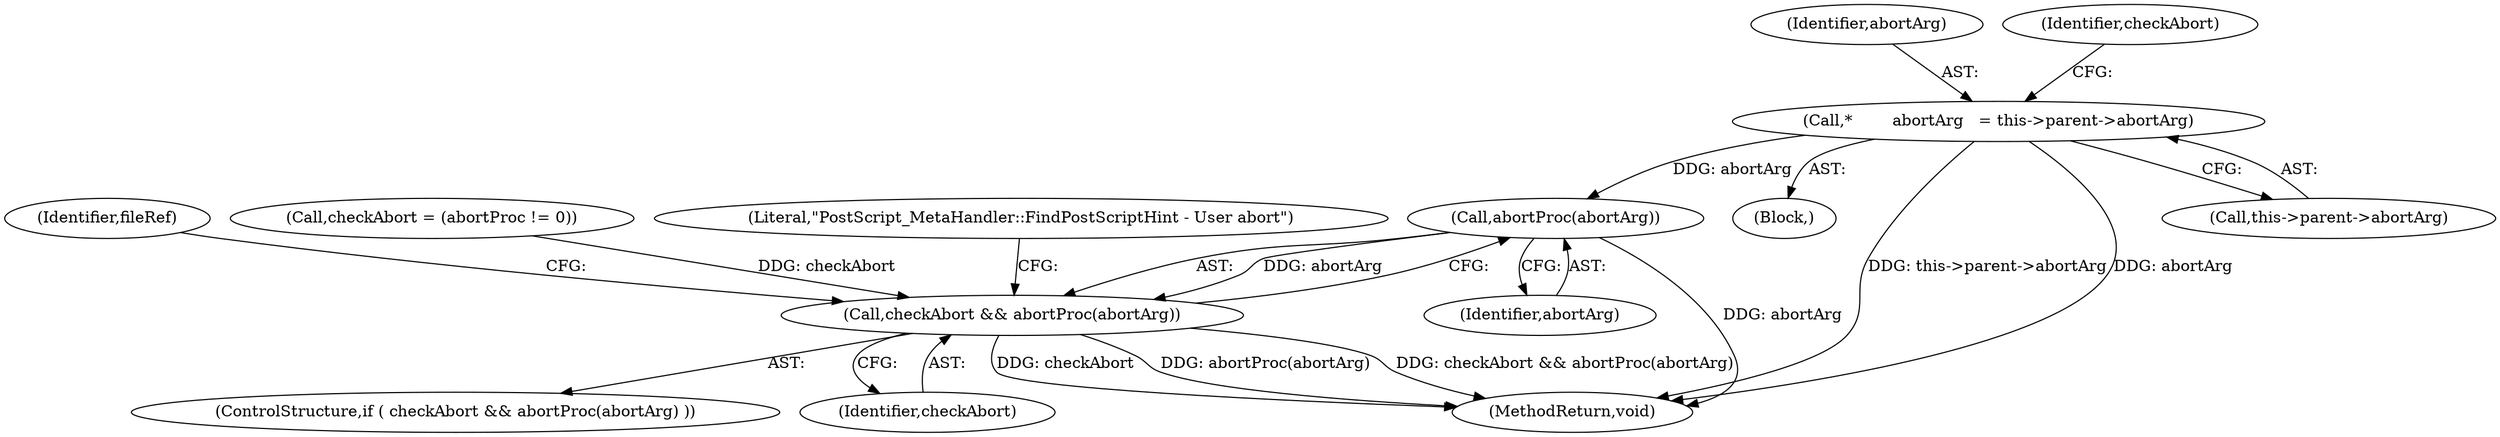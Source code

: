 digraph "0_exempi_baa4b8a02c1ffab9645d13f0bfb1c0d10d311a0c@pointer" {
"1000142" [label="(Call,*        abortArg   = this->parent->abortArg)"];
"1000393" [label="(Call,abortProc(abortArg))"];
"1000391" [label="(Call,checkAbort && abortProc(abortArg))"];
"1000402" [label="(Identifier,fileRef)"];
"1000150" [label="(Call,checkAbort = (abortProc != 0))"];
"1000143" [label="(Identifier,abortArg)"];
"1000391" [label="(Call,checkAbort && abortProc(abortArg))"];
"1000390" [label="(ControlStructure,if ( checkAbort && abortProc(abortArg) ))"];
"1000151" [label="(Identifier,checkAbort)"];
"1000119" [label="(Block,)"];
"1000393" [label="(Call,abortProc(abortArg))"];
"1000142" [label="(Call,*        abortArg   = this->parent->abortArg)"];
"1000392" [label="(Identifier,checkAbort)"];
"1000394" [label="(Identifier,abortArg)"];
"1000397" [label="(Literal,\"PostScript_MetaHandler::FindPostScriptHint - User abort\")"];
"1001333" [label="(MethodReturn,void)"];
"1000144" [label="(Call,this->parent->abortArg)"];
"1000142" -> "1000119"  [label="AST: "];
"1000142" -> "1000144"  [label="CFG: "];
"1000143" -> "1000142"  [label="AST: "];
"1000144" -> "1000142"  [label="AST: "];
"1000151" -> "1000142"  [label="CFG: "];
"1000142" -> "1001333"  [label="DDG: this->parent->abortArg"];
"1000142" -> "1001333"  [label="DDG: abortArg"];
"1000142" -> "1000393"  [label="DDG: abortArg"];
"1000393" -> "1000391"  [label="AST: "];
"1000393" -> "1000394"  [label="CFG: "];
"1000394" -> "1000393"  [label="AST: "];
"1000391" -> "1000393"  [label="CFG: "];
"1000393" -> "1001333"  [label="DDG: abortArg"];
"1000393" -> "1000391"  [label="DDG: abortArg"];
"1000391" -> "1000390"  [label="AST: "];
"1000391" -> "1000392"  [label="CFG: "];
"1000392" -> "1000391"  [label="AST: "];
"1000397" -> "1000391"  [label="CFG: "];
"1000402" -> "1000391"  [label="CFG: "];
"1000391" -> "1001333"  [label="DDG: checkAbort"];
"1000391" -> "1001333"  [label="DDG: abortProc(abortArg)"];
"1000391" -> "1001333"  [label="DDG: checkAbort && abortProc(abortArg)"];
"1000150" -> "1000391"  [label="DDG: checkAbort"];
}
